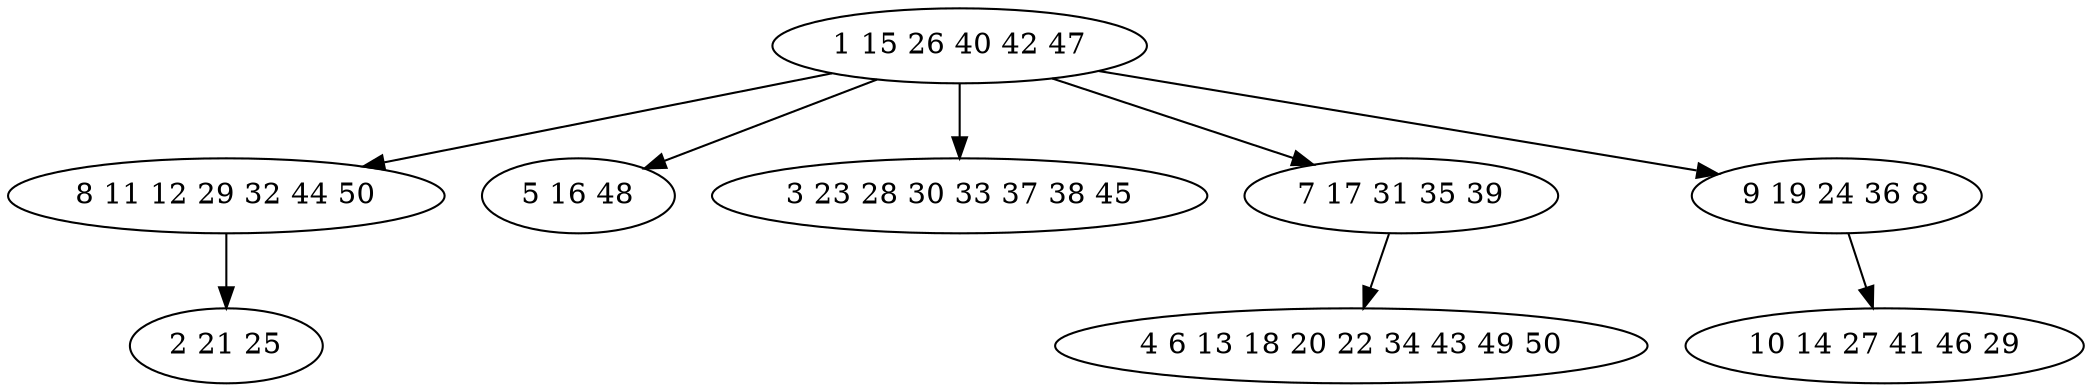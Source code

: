 digraph true_tree {
	"0" -> "1"
	"0" -> "2"
	"0" -> "3"
	"0" -> "4"
	"0" -> "5"
	"1" -> "6"
	"5" -> "7"
	"4" -> "8"
	"0" [label="1 15 26 40 42 47"];
	"1" [label="8 11 12 29 32 44 50"];
	"2" [label="5 16 48"];
	"3" [label="3 23 28 30 33 37 38 45"];
	"4" [label="7 17 31 35 39"];
	"5" [label="9 19 24 36 8"];
	"6" [label="2 21 25"];
	"7" [label="10 14 27 41 46 29"];
	"8" [label="4 6 13 18 20 22 34 43 49 50"];
}
